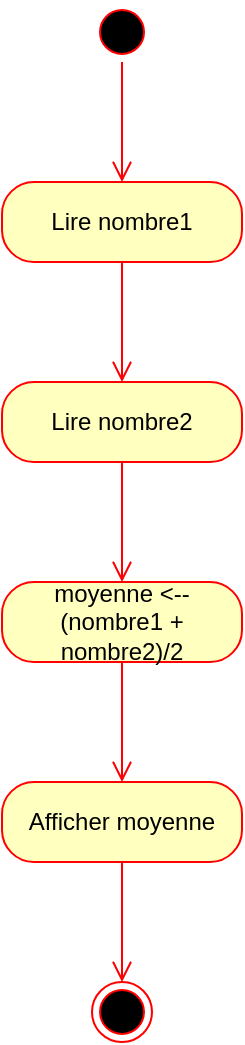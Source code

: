 <mxfile version="22.0.3" type="device">
  <diagram name="Page-1" id="6SvJwemD8tZK3GVmS24l">
    <mxGraphModel dx="422" dy="598" grid="1" gridSize="10" guides="1" tooltips="1" connect="1" arrows="1" fold="1" page="1" pageScale="1" pageWidth="827" pageHeight="1169" math="0" shadow="0">
      <root>
        <mxCell id="0" />
        <mxCell id="1" parent="0" />
        <mxCell id="Htb9QaKrJhQpz-hRMJVH-1" value="" style="ellipse;html=1;shape=startState;fillColor=#000000;strokeColor=#ff0000;" vertex="1" parent="1">
          <mxGeometry x="210" y="30" width="30" height="30" as="geometry" />
        </mxCell>
        <mxCell id="Htb9QaKrJhQpz-hRMJVH-2" value="" style="edgeStyle=orthogonalEdgeStyle;html=1;verticalAlign=bottom;endArrow=open;endSize=8;strokeColor=#ff0000;rounded=0;" edge="1" source="Htb9QaKrJhQpz-hRMJVH-1" parent="1">
          <mxGeometry relative="1" as="geometry">
            <mxPoint x="225" y="120" as="targetPoint" />
          </mxGeometry>
        </mxCell>
        <mxCell id="Htb9QaKrJhQpz-hRMJVH-3" value="Lire nombre1" style="rounded=1;whiteSpace=wrap;html=1;arcSize=40;fontColor=#000000;fillColor=#ffffc0;strokeColor=#ff0000;" vertex="1" parent="1">
          <mxGeometry x="165" y="120" width="120" height="40" as="geometry" />
        </mxCell>
        <mxCell id="Htb9QaKrJhQpz-hRMJVH-4" value="" style="edgeStyle=orthogonalEdgeStyle;html=1;verticalAlign=bottom;endArrow=open;endSize=8;strokeColor=#ff0000;rounded=0;" edge="1" source="Htb9QaKrJhQpz-hRMJVH-3" parent="1">
          <mxGeometry relative="1" as="geometry">
            <mxPoint x="225" y="220" as="targetPoint" />
          </mxGeometry>
        </mxCell>
        <mxCell id="Htb9QaKrJhQpz-hRMJVH-5" value="Lire nombre2" style="rounded=1;whiteSpace=wrap;html=1;arcSize=40;fontColor=#000000;fillColor=#ffffc0;strokeColor=#ff0000;" vertex="1" parent="1">
          <mxGeometry x="165" y="220" width="120" height="40" as="geometry" />
        </mxCell>
        <mxCell id="Htb9QaKrJhQpz-hRMJVH-6" value="" style="edgeStyle=orthogonalEdgeStyle;html=1;verticalAlign=bottom;endArrow=open;endSize=8;strokeColor=#ff0000;rounded=0;" edge="1" source="Htb9QaKrJhQpz-hRMJVH-5" parent="1">
          <mxGeometry relative="1" as="geometry">
            <mxPoint x="225" y="320" as="targetPoint" />
          </mxGeometry>
        </mxCell>
        <mxCell id="Htb9QaKrJhQpz-hRMJVH-7" value="moyenne &amp;lt;-- (nombre1 + nombre2)/2" style="rounded=1;whiteSpace=wrap;html=1;arcSize=40;fontColor=#000000;fillColor=#ffffc0;strokeColor=#ff0000;" vertex="1" parent="1">
          <mxGeometry x="165" y="320" width="120" height="40" as="geometry" />
        </mxCell>
        <mxCell id="Htb9QaKrJhQpz-hRMJVH-8" value="" style="edgeStyle=orthogonalEdgeStyle;html=1;verticalAlign=bottom;endArrow=open;endSize=8;strokeColor=#ff0000;rounded=0;" edge="1" source="Htb9QaKrJhQpz-hRMJVH-7" parent="1">
          <mxGeometry relative="1" as="geometry">
            <mxPoint x="225" y="420" as="targetPoint" />
          </mxGeometry>
        </mxCell>
        <mxCell id="Htb9QaKrJhQpz-hRMJVH-9" value="Afficher moyenne" style="rounded=1;whiteSpace=wrap;html=1;arcSize=40;fontColor=#000000;fillColor=#ffffc0;strokeColor=#ff0000;" vertex="1" parent="1">
          <mxGeometry x="165" y="420" width="120" height="40" as="geometry" />
        </mxCell>
        <mxCell id="Htb9QaKrJhQpz-hRMJVH-10" value="" style="edgeStyle=orthogonalEdgeStyle;html=1;verticalAlign=bottom;endArrow=open;endSize=8;strokeColor=#ff0000;rounded=0;" edge="1" source="Htb9QaKrJhQpz-hRMJVH-9" parent="1">
          <mxGeometry relative="1" as="geometry">
            <mxPoint x="225" y="520" as="targetPoint" />
          </mxGeometry>
        </mxCell>
        <mxCell id="Htb9QaKrJhQpz-hRMJVH-11" value="" style="ellipse;html=1;shape=endState;fillColor=#000000;strokeColor=#ff0000;" vertex="1" parent="1">
          <mxGeometry x="210" y="520" width="30" height="30" as="geometry" />
        </mxCell>
      </root>
    </mxGraphModel>
  </diagram>
</mxfile>
